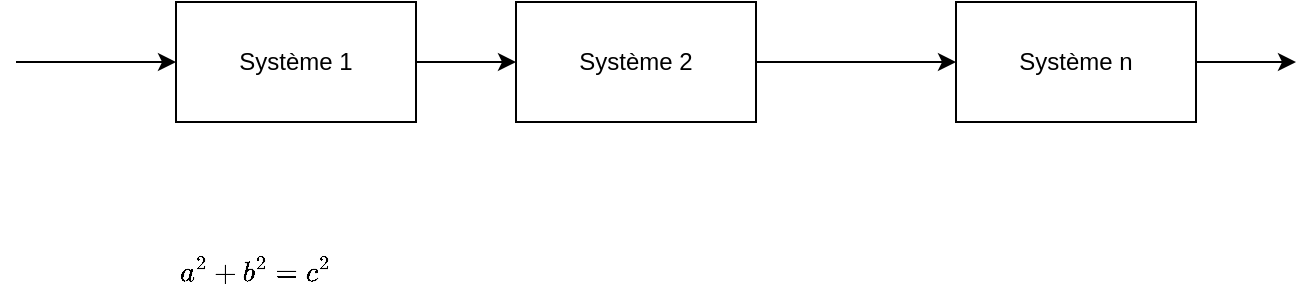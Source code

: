 <mxfile version="21.7.5" type="github">
  <diagram name="Page-1" id="2t6nADREDNhYs4s__2nl">
    <mxGraphModel dx="1050" dy="534" grid="1" gridSize="10" guides="1" tooltips="1" connect="1" arrows="1" fold="1" page="1" pageScale="1" pageWidth="1169" pageHeight="1654" math="0" shadow="0">
      <root>
        <mxCell id="0" />
        <mxCell id="1" parent="0" />
        <mxCell id="cxQVGq9vOzfQLNbDcg3x-1" value="Système 1" style="rounded=0;whiteSpace=wrap;html=1;" vertex="1" parent="1">
          <mxGeometry x="240" y="120" width="120" height="60" as="geometry" />
        </mxCell>
        <mxCell id="cxQVGq9vOzfQLNbDcg3x-2" value="Système 2" style="rounded=0;whiteSpace=wrap;html=1;" vertex="1" parent="1">
          <mxGeometry x="410" y="120" width="120" height="60" as="geometry" />
        </mxCell>
        <mxCell id="cxQVGq9vOzfQLNbDcg3x-4" value="" style="endArrow=classic;html=1;rounded=0;exitX=1;exitY=0.5;exitDx=0;exitDy=0;entryX=0;entryY=0.5;entryDx=0;entryDy=0;" edge="1" parent="1" source="cxQVGq9vOzfQLNbDcg3x-1" target="cxQVGq9vOzfQLNbDcg3x-2">
          <mxGeometry width="50" height="50" relative="1" as="geometry">
            <mxPoint x="510" y="300" as="sourcePoint" />
            <mxPoint x="560" y="250" as="targetPoint" />
          </mxGeometry>
        </mxCell>
        <mxCell id="cxQVGq9vOzfQLNbDcg3x-6" value="" style="endArrow=classic;html=1;rounded=0;entryX=0;entryY=0.5;entryDx=0;entryDy=0;" edge="1" parent="1" target="cxQVGq9vOzfQLNbDcg3x-1">
          <mxGeometry width="50" height="50" relative="1" as="geometry">
            <mxPoint x="160" y="150" as="sourcePoint" />
            <mxPoint x="560" y="250" as="targetPoint" />
          </mxGeometry>
        </mxCell>
        <mxCell id="cxQVGq9vOzfQLNbDcg3x-7" value="" style="endArrow=classic;html=1;rounded=0;" edge="1" parent="1">
          <mxGeometry width="50" height="50" relative="1" as="geometry">
            <mxPoint x="750" y="149.999" as="sourcePoint" />
            <mxPoint x="800" y="150" as="targetPoint" />
          </mxGeometry>
        </mxCell>
        <mxCell id="cxQVGq9vOzfQLNbDcg3x-9" value="" style="endArrow=classic;html=1;rounded=0;entryX=0;entryY=0.5;entryDx=0;entryDy=0;" edge="1" parent="1" target="cxQVGq9vOzfQLNbDcg3x-3">
          <mxGeometry width="50" height="50" relative="1" as="geometry">
            <mxPoint x="690" y="149.5" as="sourcePoint" />
            <mxPoint x="770" y="149.5" as="targetPoint" />
          </mxGeometry>
        </mxCell>
        <mxCell id="cxQVGq9vOzfQLNbDcg3x-3" value="Système n" style="rounded=0;whiteSpace=wrap;html=1;" vertex="1" parent="1">
          <mxGeometry x="630" y="120" width="120" height="60" as="geometry" />
        </mxCell>
        <mxCell id="cxQVGq9vOzfQLNbDcg3x-10" value="" style="endArrow=classic;html=1;rounded=0;exitX=1;exitY=0.5;exitDx=0;exitDy=0;entryX=0;entryY=0.5;entryDx=0;entryDy=0;" edge="1" parent="1" source="cxQVGq9vOzfQLNbDcg3x-2" target="cxQVGq9vOzfQLNbDcg3x-3">
          <mxGeometry width="50" height="50" relative="1" as="geometry">
            <mxPoint x="760" y="159.999" as="sourcePoint" />
            <mxPoint x="580" y="180" as="targetPoint" />
          </mxGeometry>
        </mxCell>
        <mxCell id="cxQVGq9vOzfQLNbDcg3x-11" value="`a^2+b^2 = c^2`" style="text;html=1;strokeColor=none;fillColor=none;align=center;verticalAlign=middle;whiteSpace=wrap;rounded=0;" vertex="1" parent="1">
          <mxGeometry x="210" y="240" width="140" height="30" as="geometry" />
        </mxCell>
      </root>
    </mxGraphModel>
  </diagram>
</mxfile>

